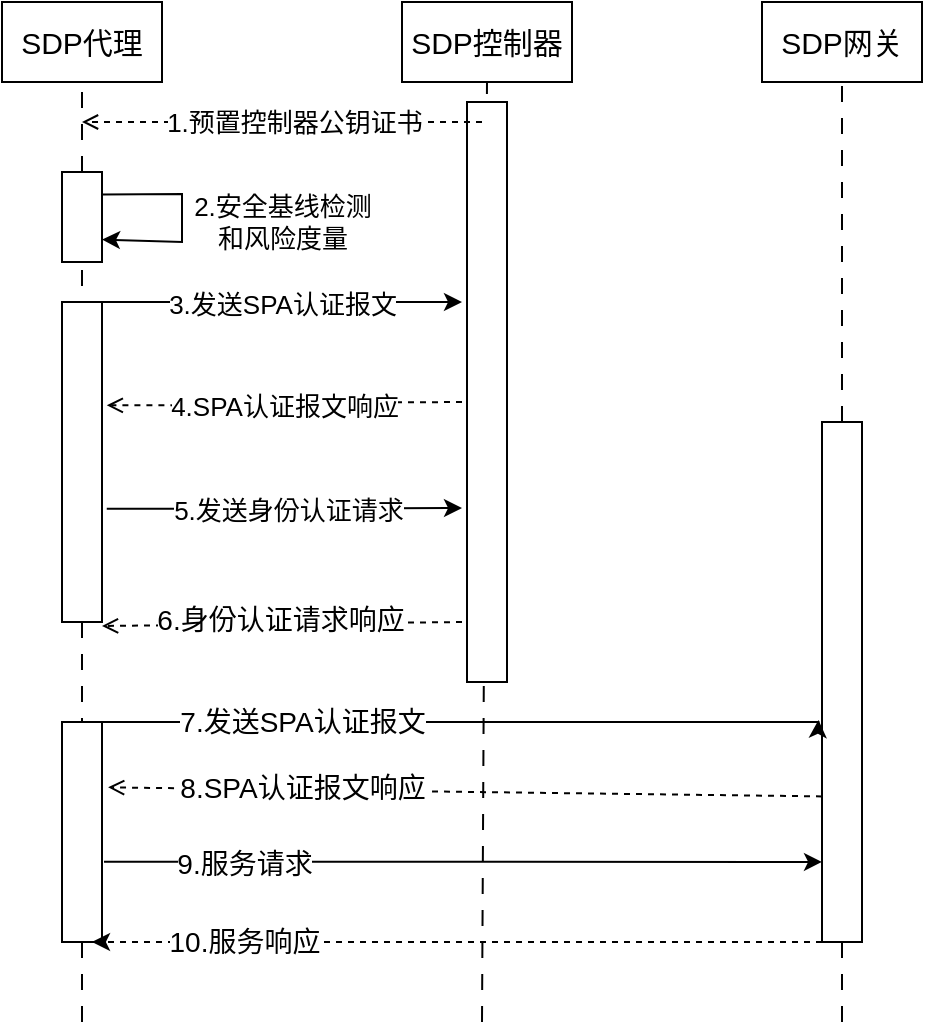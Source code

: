 <mxfile version="21.6.2" type="github">
  <diagram name="第 1 页" id="N0-CxhGlmVpB74cpehke">
    <mxGraphModel dx="989" dy="517" grid="1" gridSize="10" guides="1" tooltips="1" connect="1" arrows="1" fold="1" page="1" pageScale="1" pageWidth="827" pageHeight="1169" math="0" shadow="0">
      <root>
        <mxCell id="0" />
        <mxCell id="1" parent="0" />
        <mxCell id="1CiKrdPyNwc5DJig_l-G-12" value="" style="endArrow=none;html=1;rounded=0;entryX=0.5;entryY=1;entryDx=0;entryDy=0;dashed=1;dashPattern=8 8;" edge="1" parent="1" target="1CiKrdPyNwc5DJig_l-G-2">
          <mxGeometry width="50" height="50" relative="1" as="geometry">
            <mxPoint x="280" y="710" as="sourcePoint" />
            <mxPoint x="250" y="490" as="targetPoint" />
          </mxGeometry>
        </mxCell>
        <mxCell id="1CiKrdPyNwc5DJig_l-G-1" value="&lt;font style=&quot;font-size: 15px;&quot;&gt;SDP代理&lt;/font&gt;" style="rounded=0;whiteSpace=wrap;html=1;" vertex="1" parent="1">
          <mxGeometry x="40" y="200" width="80" height="40" as="geometry" />
        </mxCell>
        <mxCell id="1CiKrdPyNwc5DJig_l-G-2" value="&lt;font style=&quot;font-size: 15px;&quot;&gt;SDP控制器&lt;/font&gt;" style="rounded=0;whiteSpace=wrap;html=1;" vertex="1" parent="1">
          <mxGeometry x="240" y="200" width="85" height="40" as="geometry" />
        </mxCell>
        <mxCell id="1CiKrdPyNwc5DJig_l-G-3" value="&lt;font style=&quot;font-size: 15px;&quot;&gt;SDP网关&lt;/font&gt;" style="rounded=0;whiteSpace=wrap;html=1;" vertex="1" parent="1">
          <mxGeometry x="420" y="200" width="80" height="40" as="geometry" />
        </mxCell>
        <mxCell id="1CiKrdPyNwc5DJig_l-G-4" value="" style="endArrow=none;html=1;rounded=0;dashed=1;dashPattern=8 8;entryX=0.5;entryY=1;entryDx=0;entryDy=0;" edge="1" parent="1" source="1CiKrdPyNwc5DJig_l-G-5" target="1CiKrdPyNwc5DJig_l-G-1">
          <mxGeometry width="50" height="50" relative="1" as="geometry">
            <mxPoint x="80" y="670" as="sourcePoint" />
            <mxPoint x="120" y="420" as="targetPoint" />
          </mxGeometry>
        </mxCell>
        <mxCell id="1CiKrdPyNwc5DJig_l-G-6" value="" style="endArrow=none;html=1;rounded=0;dashed=1;dashPattern=8 8;entryX=0.5;entryY=1;entryDx=0;entryDy=0;" edge="1" parent="1" target="1CiKrdPyNwc5DJig_l-G-5">
          <mxGeometry width="50" height="50" relative="1" as="geometry">
            <mxPoint x="80" y="710" as="sourcePoint" />
            <mxPoint x="80" y="260" as="targetPoint" />
          </mxGeometry>
        </mxCell>
        <mxCell id="1CiKrdPyNwc5DJig_l-G-5" value="" style="rounded=0;whiteSpace=wrap;html=1;" vertex="1" parent="1">
          <mxGeometry x="70" y="285" width="20" height="45" as="geometry" />
        </mxCell>
        <mxCell id="1CiKrdPyNwc5DJig_l-G-9" value="" style="endArrow=classic;html=1;rounded=0;exitX=1;exitY=0.25;exitDx=0;exitDy=0;entryX=1;entryY=0.75;entryDx=0;entryDy=0;" edge="1" parent="1" source="1CiKrdPyNwc5DJig_l-G-5" target="1CiKrdPyNwc5DJig_l-G-5">
          <mxGeometry width="50" height="50" relative="1" as="geometry">
            <mxPoint x="-30" y="500" as="sourcePoint" />
            <mxPoint x="100" y="350" as="targetPoint" />
            <Array as="points">
              <mxPoint x="130" y="296" />
              <mxPoint x="130" y="320" />
            </Array>
          </mxGeometry>
        </mxCell>
        <mxCell id="1CiKrdPyNwc5DJig_l-G-10" value="&lt;font style=&quot;font-size: 13px;&quot;&gt;2.安全基线检测&lt;br&gt;和风险度量&lt;/font&gt;" style="text;html=1;align=center;verticalAlign=middle;resizable=0;points=[];autosize=1;strokeColor=none;fillColor=none;" vertex="1" parent="1">
          <mxGeometry x="125" y="290" width="110" height="40" as="geometry" />
        </mxCell>
        <mxCell id="1CiKrdPyNwc5DJig_l-G-19" style="edgeStyle=orthogonalEdgeStyle;rounded=0;orthogonalLoop=1;jettySize=auto;html=1;entryX=1.119;entryY=0.323;entryDx=0;entryDy=0;entryPerimeter=0;dashed=1;endArrow=open;endFill=0;" edge="1" parent="1" target="1CiKrdPyNwc5DJig_l-G-16">
          <mxGeometry relative="1" as="geometry">
            <mxPoint x="270" y="400" as="sourcePoint" />
            <mxPoint x="90" y="387" as="targetPoint" />
          </mxGeometry>
        </mxCell>
        <mxCell id="1CiKrdPyNwc5DJig_l-G-20" value="&lt;font style=&quot;font-size: 13px;&quot;&gt;4.SPA认证报文响应&lt;/font&gt;" style="edgeLabel;html=1;align=center;verticalAlign=middle;resizable=0;points=[];" vertex="1" connectable="0" parent="1CiKrdPyNwc5DJig_l-G-19">
          <mxGeometry x="0.192" y="1" relative="1" as="geometry">
            <mxPoint x="16" y="-1" as="offset" />
          </mxGeometry>
        </mxCell>
        <mxCell id="1CiKrdPyNwc5DJig_l-G-8" value="" style="rounded=0;whiteSpace=wrap;html=1;" vertex="1" parent="1">
          <mxGeometry x="272.5" y="250" width="20" height="290" as="geometry" />
        </mxCell>
        <mxCell id="1CiKrdPyNwc5DJig_l-G-14" value="" style="endArrow=open;html=1;rounded=0;dashed=1;endFill=0;" edge="1" parent="1">
          <mxGeometry width="50" height="50" relative="1" as="geometry">
            <mxPoint x="280" y="260" as="sourcePoint" />
            <mxPoint x="80" y="260" as="targetPoint" />
          </mxGeometry>
        </mxCell>
        <mxCell id="1CiKrdPyNwc5DJig_l-G-15" value="&lt;font style=&quot;font-size: 13px;&quot;&gt;1.预置控制器公钥证书&lt;/font&gt;" style="edgeLabel;html=1;align=center;verticalAlign=middle;resizable=0;points=[];" vertex="1" connectable="0" parent="1CiKrdPyNwc5DJig_l-G-14">
          <mxGeometry x="-0.062" relative="1" as="geometry">
            <mxPoint as="offset" />
          </mxGeometry>
        </mxCell>
        <mxCell id="1CiKrdPyNwc5DJig_l-G-17" style="edgeStyle=orthogonalEdgeStyle;rounded=0;orthogonalLoop=1;jettySize=auto;html=1;exitX=1;exitY=0;exitDx=0;exitDy=0;" edge="1" parent="1" source="1CiKrdPyNwc5DJig_l-G-16">
          <mxGeometry relative="1" as="geometry">
            <mxPoint x="270" y="350" as="targetPoint" />
            <Array as="points">
              <mxPoint x="210" y="350" />
              <mxPoint x="210" y="350" />
            </Array>
          </mxGeometry>
        </mxCell>
        <mxCell id="1CiKrdPyNwc5DJig_l-G-18" value="&lt;font style=&quot;font-size: 13px;&quot;&gt;3.发送SPA认证报文&lt;/font&gt;" style="edgeLabel;html=1;align=center;verticalAlign=middle;resizable=0;points=[];" vertex="1" connectable="0" parent="1CiKrdPyNwc5DJig_l-G-17">
          <mxGeometry x="-0.108" y="-1" relative="1" as="geometry">
            <mxPoint x="9" as="offset" />
          </mxGeometry>
        </mxCell>
        <mxCell id="1CiKrdPyNwc5DJig_l-G-23" style="edgeStyle=orthogonalEdgeStyle;rounded=0;orthogonalLoop=1;jettySize=auto;html=1;exitX=1.119;exitY=0.646;exitDx=0;exitDy=0;exitPerimeter=0;" edge="1" parent="1" source="1CiKrdPyNwc5DJig_l-G-16">
          <mxGeometry relative="1" as="geometry">
            <mxPoint x="270" y="453" as="targetPoint" />
          </mxGeometry>
        </mxCell>
        <mxCell id="1CiKrdPyNwc5DJig_l-G-24" value="&lt;font style=&quot;font-size: 13px;&quot;&gt;5.发送身份认证请求&lt;/font&gt;" style="edgeLabel;html=1;align=center;verticalAlign=middle;resizable=0;points=[];" vertex="1" connectable="0" parent="1CiKrdPyNwc5DJig_l-G-23">
          <mxGeometry x="-0.293" relative="1" as="geometry">
            <mxPoint x="27" as="offset" />
          </mxGeometry>
        </mxCell>
        <mxCell id="1CiKrdPyNwc5DJig_l-G-16" value="" style="rounded=0;whiteSpace=wrap;html=1;" vertex="1" parent="1">
          <mxGeometry x="70" y="350" width="20" height="160" as="geometry" />
        </mxCell>
        <mxCell id="1CiKrdPyNwc5DJig_l-G-25" value="" style="endArrow=open;html=1;rounded=0;dashed=1;endFill=0;" edge="1" parent="1">
          <mxGeometry width="50" height="50" relative="1" as="geometry">
            <mxPoint x="270" y="510" as="sourcePoint" />
            <mxPoint x="90" y="512" as="targetPoint" />
          </mxGeometry>
        </mxCell>
        <mxCell id="1CiKrdPyNwc5DJig_l-G-26" value="&lt;font style=&quot;font-size: 14px;&quot;&gt;6.身份认证请求响应&lt;/font&gt;" style="edgeLabel;html=1;align=center;verticalAlign=middle;resizable=0;points=[];" vertex="1" connectable="0" parent="1CiKrdPyNwc5DJig_l-G-25">
          <mxGeometry x="0.251" y="-1" relative="1" as="geometry">
            <mxPoint x="21" y="-1" as="offset" />
          </mxGeometry>
        </mxCell>
        <mxCell id="1CiKrdPyNwc5DJig_l-G-28" value="" style="endArrow=none;html=1;rounded=0;entryX=0.5;entryY=1;entryDx=0;entryDy=0;dashed=1;dashPattern=8 8;" edge="1" parent="1" source="1CiKrdPyNwc5DJig_l-G-29" target="1CiKrdPyNwc5DJig_l-G-3">
          <mxGeometry width="50" height="50" relative="1" as="geometry">
            <mxPoint x="460" y="732.759" as="sourcePoint" />
            <mxPoint x="510" y="380" as="targetPoint" />
          </mxGeometry>
        </mxCell>
        <mxCell id="1CiKrdPyNwc5DJig_l-G-30" value="" style="endArrow=none;html=1;rounded=0;entryX=0.5;entryY=1;entryDx=0;entryDy=0;dashed=1;dashPattern=8 8;" edge="1" parent="1" target="1CiKrdPyNwc5DJig_l-G-29">
          <mxGeometry width="50" height="50" relative="1" as="geometry">
            <mxPoint x="460" y="710" as="sourcePoint" />
            <mxPoint x="460" y="240" as="targetPoint" />
          </mxGeometry>
        </mxCell>
        <mxCell id="1CiKrdPyNwc5DJig_l-G-29" value="" style="rounded=0;whiteSpace=wrap;html=1;" vertex="1" parent="1">
          <mxGeometry x="450" y="410" width="20" height="260" as="geometry" />
        </mxCell>
        <mxCell id="1CiKrdPyNwc5DJig_l-G-33" style="edgeStyle=orthogonalEdgeStyle;rounded=0;orthogonalLoop=1;jettySize=auto;html=1;exitX=1;exitY=0;exitDx=0;exitDy=0;entryX=-0.088;entryY=0.573;entryDx=0;entryDy=0;entryPerimeter=0;" edge="1" parent="1" source="1CiKrdPyNwc5DJig_l-G-32" target="1CiKrdPyNwc5DJig_l-G-29">
          <mxGeometry relative="1" as="geometry">
            <mxPoint x="420" y="560" as="targetPoint" />
            <Array as="points">
              <mxPoint x="448" y="560" />
            </Array>
          </mxGeometry>
        </mxCell>
        <mxCell id="1CiKrdPyNwc5DJig_l-G-35" value="&lt;font style=&quot;font-size: 14px;&quot;&gt;7.发送SPA认证报文&lt;/font&gt;" style="edgeLabel;html=1;align=center;verticalAlign=middle;resizable=0;points=[];" vertex="1" connectable="0" parent="1CiKrdPyNwc5DJig_l-G-33">
          <mxGeometry x="-0.16" y="-2" relative="1" as="geometry">
            <mxPoint x="-51" y="-2" as="offset" />
          </mxGeometry>
        </mxCell>
        <mxCell id="1CiKrdPyNwc5DJig_l-G-37" style="edgeStyle=orthogonalEdgeStyle;rounded=0;orthogonalLoop=1;jettySize=auto;html=1;exitX=1.05;exitY=0.635;exitDx=0;exitDy=0;entryX=0;entryY=0.846;entryDx=0;entryDy=0;entryPerimeter=0;exitPerimeter=0;" edge="1" parent="1" source="1CiKrdPyNwc5DJig_l-G-32" target="1CiKrdPyNwc5DJig_l-G-29">
          <mxGeometry relative="1" as="geometry" />
        </mxCell>
        <mxCell id="1CiKrdPyNwc5DJig_l-G-38" value="&lt;font style=&quot;font-size: 14px;&quot;&gt;9.服务请求&lt;/font&gt;" style="edgeLabel;html=1;align=center;verticalAlign=middle;resizable=0;points=[];" vertex="1" connectable="0" parent="1CiKrdPyNwc5DJig_l-G-37">
          <mxGeometry x="-0.695" y="-1" relative="1" as="geometry">
            <mxPoint x="15" as="offset" />
          </mxGeometry>
        </mxCell>
        <mxCell id="1CiKrdPyNwc5DJig_l-G-32" value="" style="rounded=0;whiteSpace=wrap;html=1;" vertex="1" parent="1">
          <mxGeometry x="70" y="560" width="20" height="110" as="geometry" />
        </mxCell>
        <mxCell id="1CiKrdPyNwc5DJig_l-G-34" value="" style="endArrow=open;html=1;rounded=0;exitX=0;exitY=0.72;exitDx=0;exitDy=0;exitPerimeter=0;entryX=1.153;entryY=0.297;entryDx=0;entryDy=0;dashed=1;endFill=0;entryPerimeter=0;" edge="1" parent="1" source="1CiKrdPyNwc5DJig_l-G-29" target="1CiKrdPyNwc5DJig_l-G-32">
          <mxGeometry width="50" height="50" relative="1" as="geometry">
            <mxPoint x="150" y="730" as="sourcePoint" />
            <mxPoint x="200" y="680" as="targetPoint" />
          </mxGeometry>
        </mxCell>
        <mxCell id="1CiKrdPyNwc5DJig_l-G-36" value="&lt;font style=&quot;font-size: 14px;&quot;&gt;8.SPA认证报文响应&lt;/font&gt;" style="edgeLabel;html=1;align=center;verticalAlign=middle;resizable=0;points=[];" vertex="1" connectable="0" parent="1CiKrdPyNwc5DJig_l-G-34">
          <mxGeometry x="0.776" relative="1" as="geometry">
            <mxPoint x="57" as="offset" />
          </mxGeometry>
        </mxCell>
        <mxCell id="1CiKrdPyNwc5DJig_l-G-39" value="" style="endArrow=classic;html=1;rounded=0;exitX=0;exitY=1;exitDx=0;exitDy=0;entryX=0.75;entryY=1;entryDx=0;entryDy=0;dashed=1;" edge="1" parent="1" source="1CiKrdPyNwc5DJig_l-G-29" target="1CiKrdPyNwc5DJig_l-G-32">
          <mxGeometry width="50" height="50" relative="1" as="geometry">
            <mxPoint x="330" y="750" as="sourcePoint" />
            <mxPoint x="380" y="700" as="targetPoint" />
          </mxGeometry>
        </mxCell>
        <mxCell id="1CiKrdPyNwc5DJig_l-G-40" value="&lt;font style=&quot;font-size: 14px;&quot;&gt;10.服务响应&lt;/font&gt;" style="edgeLabel;html=1;align=center;verticalAlign=middle;resizable=0;points=[];" vertex="1" connectable="0" parent="1CiKrdPyNwc5DJig_l-G-39">
          <mxGeometry x="0.744" y="-3" relative="1" as="geometry">
            <mxPoint x="29" y="3" as="offset" />
          </mxGeometry>
        </mxCell>
      </root>
    </mxGraphModel>
  </diagram>
</mxfile>
